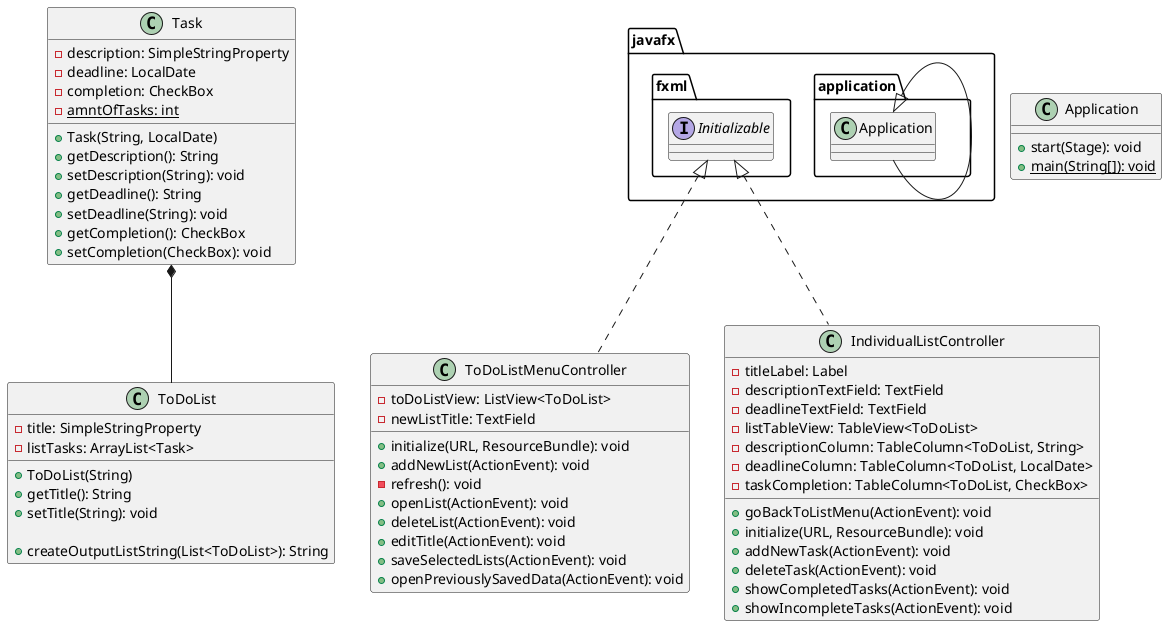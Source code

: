@startuml
'https://plantuml.com/class-diagram

Task *-- ToDoList
javafx.application.Application <|-- Application
class ToDoListMenuController implements javafx.fxml.Initializable
class IndividualListController implements javafx.fxml.Initializable

class ToDoList {
    - title: SimpleStringProperty
    - listTasks: ArrayList<Task>

    + ToDoList(String)
    + getTitle(): String
    + setTitle(String): void

    + createOutputListString(List<ToDoList>): String
}

class Task {
    - description: SimpleStringProperty
    - deadline: LocalDate
    - completion: CheckBox
    - {static} amntOfTasks: int

    + Task(String, LocalDate)
    + getDescription(): String
    + setDescription(String): void
    + getDeadline(): String
    + setDeadline(String): void
    + getCompletion(): CheckBox
    + setCompletion(CheckBox): void
}

class Application {
    + start(Stage): void
    + {static} main(String[]): void
}

class ToDoListMenuController {
    - toDoListView: ListView<ToDoList>
    - newListTitle: TextField

    + initialize(URL, ResourceBundle): void
    + addNewList(ActionEvent): void
    - refresh(): void
    + openList(ActionEvent): void
    + deleteList(ActionEvent): void
    + editTitle(ActionEvent): void
    + saveSelectedLists(ActionEvent): void
    + openPreviouslySavedData(ActionEvent): void
}

class IndividualListController {
    - titleLabel: Label
    - descriptionTextField: TextField
    - deadlineTextField: TextField
    - listTableView: TableView<ToDoList>
    - descriptionColumn: TableColumn<ToDoList, String>
    - deadlineColumn: TableColumn<ToDoList, LocalDate>
    - taskCompletion: TableColumn<ToDoList, CheckBox>

    + goBackToListMenu(ActionEvent): void
    + initialize(URL, ResourceBundle): void
    + addNewTask(ActionEvent): void
    + deleteTask(ActionEvent): void
    + showCompletedTasks(ActionEvent): void
    + showIncompleteTasks(ActionEvent): void
}



@enduml
